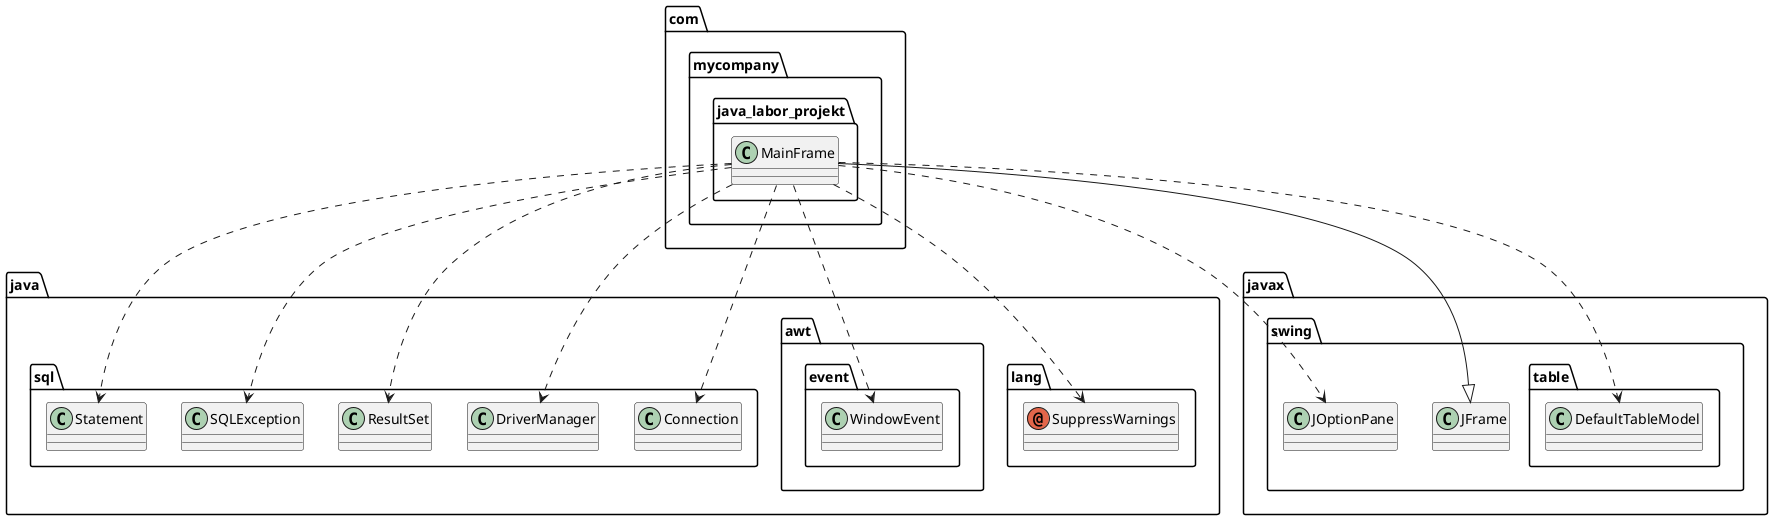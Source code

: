@startuml
annotation java.lang.SuppressWarnings
class com.mycompany.java_labor_projekt.MainFrame
class java.awt.event.WindowEvent
class java.sql.Connection
class java.sql.DriverManager
class java.sql.ResultSet
class java.sql.SQLException
class java.sql.Statement
class javax.swing.JFrame
class javax.swing.JOptionPane
class javax.swing.table.DefaultTableModel
com.mycompany.java_labor_projekt.MainFrame ..> java.lang.SuppressWarnings
com.mycompany.java_labor_projekt.MainFrame ..> java.awt.event.WindowEvent
com.mycompany.java_labor_projekt.MainFrame ..> java.sql.Connection
com.mycompany.java_labor_projekt.MainFrame ..> java.sql.DriverManager
com.mycompany.java_labor_projekt.MainFrame ..> java.sql.ResultSet
com.mycompany.java_labor_projekt.MainFrame ..> java.sql.SQLException
com.mycompany.java_labor_projekt.MainFrame ..> java.sql.Statement
com.mycompany.java_labor_projekt.MainFrame --|> javax.swing.JFrame
com.mycompany.java_labor_projekt.MainFrame ..> javax.swing.JOptionPane
com.mycompany.java_labor_projekt.MainFrame ..> javax.swing.table.DefaultTableModel
@enduml